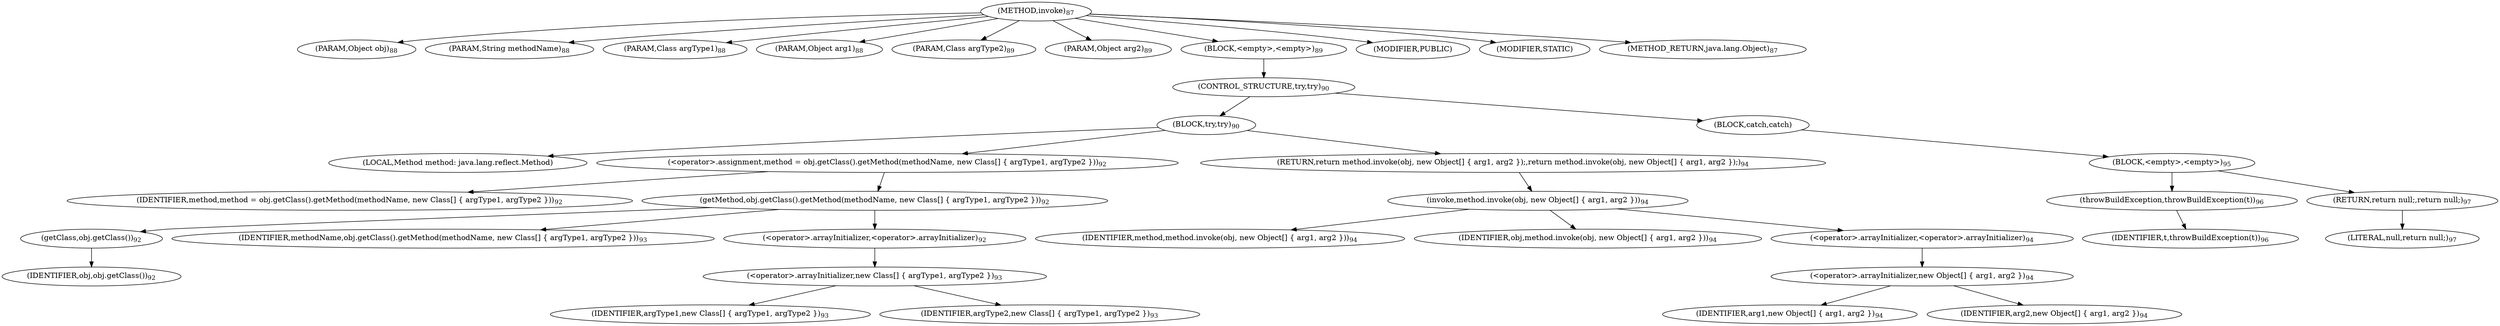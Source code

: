 digraph "invoke" {  
"91" [label = <(METHOD,invoke)<SUB>87</SUB>> ]
"92" [label = <(PARAM,Object obj)<SUB>88</SUB>> ]
"93" [label = <(PARAM,String methodName)<SUB>88</SUB>> ]
"94" [label = <(PARAM,Class argType1)<SUB>88</SUB>> ]
"95" [label = <(PARAM,Object arg1)<SUB>88</SUB>> ]
"96" [label = <(PARAM,Class argType2)<SUB>89</SUB>> ]
"97" [label = <(PARAM,Object arg2)<SUB>89</SUB>> ]
"98" [label = <(BLOCK,&lt;empty&gt;,&lt;empty&gt;)<SUB>89</SUB>> ]
"99" [label = <(CONTROL_STRUCTURE,try,try)<SUB>90</SUB>> ]
"100" [label = <(BLOCK,try,try)<SUB>90</SUB>> ]
"101" [label = <(LOCAL,Method method: java.lang.reflect.Method)> ]
"102" [label = <(&lt;operator&gt;.assignment,method = obj.getClass().getMethod(methodName, new Class[] { argType1, argType2 }))<SUB>92</SUB>> ]
"103" [label = <(IDENTIFIER,method,method = obj.getClass().getMethod(methodName, new Class[] { argType1, argType2 }))<SUB>92</SUB>> ]
"104" [label = <(getMethod,obj.getClass().getMethod(methodName, new Class[] { argType1, argType2 }))<SUB>92</SUB>> ]
"105" [label = <(getClass,obj.getClass())<SUB>92</SUB>> ]
"106" [label = <(IDENTIFIER,obj,obj.getClass())<SUB>92</SUB>> ]
"107" [label = <(IDENTIFIER,methodName,obj.getClass().getMethod(methodName, new Class[] { argType1, argType2 }))<SUB>93</SUB>> ]
"108" [label = <(&lt;operator&gt;.arrayInitializer,&lt;operator&gt;.arrayInitializer)<SUB>92</SUB>> ]
"109" [label = <(&lt;operator&gt;.arrayInitializer,new Class[] { argType1, argType2 })<SUB>93</SUB>> ]
"110" [label = <(IDENTIFIER,argType1,new Class[] { argType1, argType2 })<SUB>93</SUB>> ]
"111" [label = <(IDENTIFIER,argType2,new Class[] { argType1, argType2 })<SUB>93</SUB>> ]
"112" [label = <(RETURN,return method.invoke(obj, new Object[] { arg1, arg2 });,return method.invoke(obj, new Object[] { arg1, arg2 });)<SUB>94</SUB>> ]
"113" [label = <(invoke,method.invoke(obj, new Object[] { arg1, arg2 }))<SUB>94</SUB>> ]
"114" [label = <(IDENTIFIER,method,method.invoke(obj, new Object[] { arg1, arg2 }))<SUB>94</SUB>> ]
"115" [label = <(IDENTIFIER,obj,method.invoke(obj, new Object[] { arg1, arg2 }))<SUB>94</SUB>> ]
"116" [label = <(&lt;operator&gt;.arrayInitializer,&lt;operator&gt;.arrayInitializer)<SUB>94</SUB>> ]
"117" [label = <(&lt;operator&gt;.arrayInitializer,new Object[] { arg1, arg2 })<SUB>94</SUB>> ]
"118" [label = <(IDENTIFIER,arg1,new Object[] { arg1, arg2 })<SUB>94</SUB>> ]
"119" [label = <(IDENTIFIER,arg2,new Object[] { arg1, arg2 })<SUB>94</SUB>> ]
"120" [label = <(BLOCK,catch,catch)> ]
"121" [label = <(BLOCK,&lt;empty&gt;,&lt;empty&gt;)<SUB>95</SUB>> ]
"122" [label = <(throwBuildException,throwBuildException(t))<SUB>96</SUB>> ]
"123" [label = <(IDENTIFIER,t,throwBuildException(t))<SUB>96</SUB>> ]
"124" [label = <(RETURN,return null;,return null;)<SUB>97</SUB>> ]
"125" [label = <(LITERAL,null,return null;)<SUB>97</SUB>> ]
"126" [label = <(MODIFIER,PUBLIC)> ]
"127" [label = <(MODIFIER,STATIC)> ]
"128" [label = <(METHOD_RETURN,java.lang.Object)<SUB>87</SUB>> ]
  "91" -> "92" 
  "91" -> "93" 
  "91" -> "94" 
  "91" -> "95" 
  "91" -> "96" 
  "91" -> "97" 
  "91" -> "98" 
  "91" -> "126" 
  "91" -> "127" 
  "91" -> "128" 
  "98" -> "99" 
  "99" -> "100" 
  "99" -> "120" 
  "100" -> "101" 
  "100" -> "102" 
  "100" -> "112" 
  "102" -> "103" 
  "102" -> "104" 
  "104" -> "105" 
  "104" -> "107" 
  "104" -> "108" 
  "105" -> "106" 
  "108" -> "109" 
  "109" -> "110" 
  "109" -> "111" 
  "112" -> "113" 
  "113" -> "114" 
  "113" -> "115" 
  "113" -> "116" 
  "116" -> "117" 
  "117" -> "118" 
  "117" -> "119" 
  "120" -> "121" 
  "121" -> "122" 
  "121" -> "124" 
  "122" -> "123" 
  "124" -> "125" 
}
